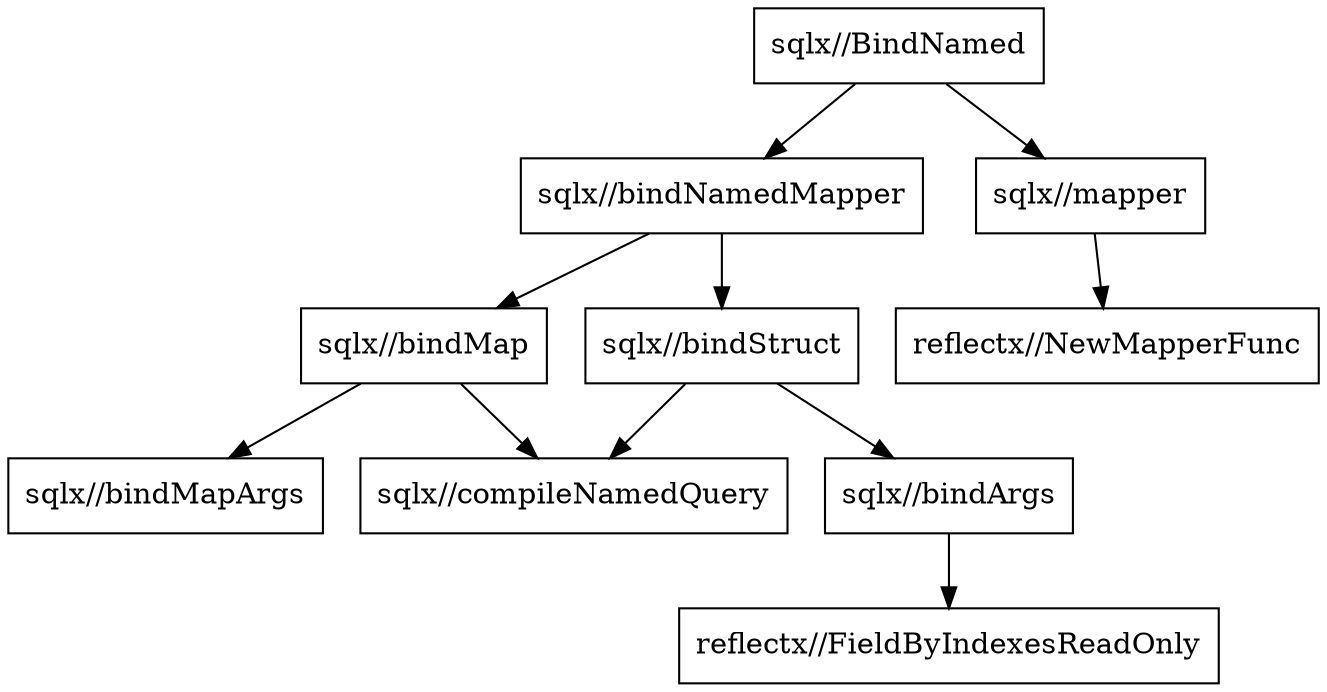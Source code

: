 digraph gph {
"sqlx//BindNamed" [label="sqlx//BindNamed", shape="box"];
"sqlx//bindNamedMapper" [label="sqlx//bindNamedMapper", shape="box"];
"sqlx//bindMap" [label="sqlx//bindMap", shape="box"];
"sqlx//bindMapArgs" [label="sqlx//bindMapArgs", shape="box"];
"sqlx//compileNamedQuery" [label="sqlx//compileNamedQuery", shape="box"];
"sqlx//bindStruct" [label="sqlx//bindStruct", shape="box"];
"sqlx//compileNamedQuery" [label="sqlx//compileNamedQuery", shape="box"];
"sqlx//bindArgs" [label="sqlx//bindArgs", shape="box"];
"reflectx//FieldByIndexesReadOnly" [label="reflectx//FieldByIndexesReadOnly", shape="box"];
"sqlx//mapper" [label="sqlx//mapper", shape="box"];
"reflectx//NewMapperFunc" [label="reflectx//NewMapperFunc", shape="box"];"sqlx//BindNamed"->"sqlx//bindNamedMapper";
"sqlx//BindNamed"->"sqlx//mapper";
"sqlx//bindNamedMapper"->"sqlx//bindMap";
"sqlx//bindNamedMapper"->"sqlx//bindStruct";
"sqlx//bindMap"->"sqlx//bindMapArgs";
"sqlx//bindMap"->"sqlx//compileNamedQuery";
"sqlx//bindStruct"->"sqlx//bindArgs";
"sqlx//bindStruct"->"sqlx//compileNamedQuery";
"sqlx//bindArgs"->"reflectx//FieldByIndexesReadOnly";
"sqlx//mapper"->"reflectx//NewMapperFunc";
}
